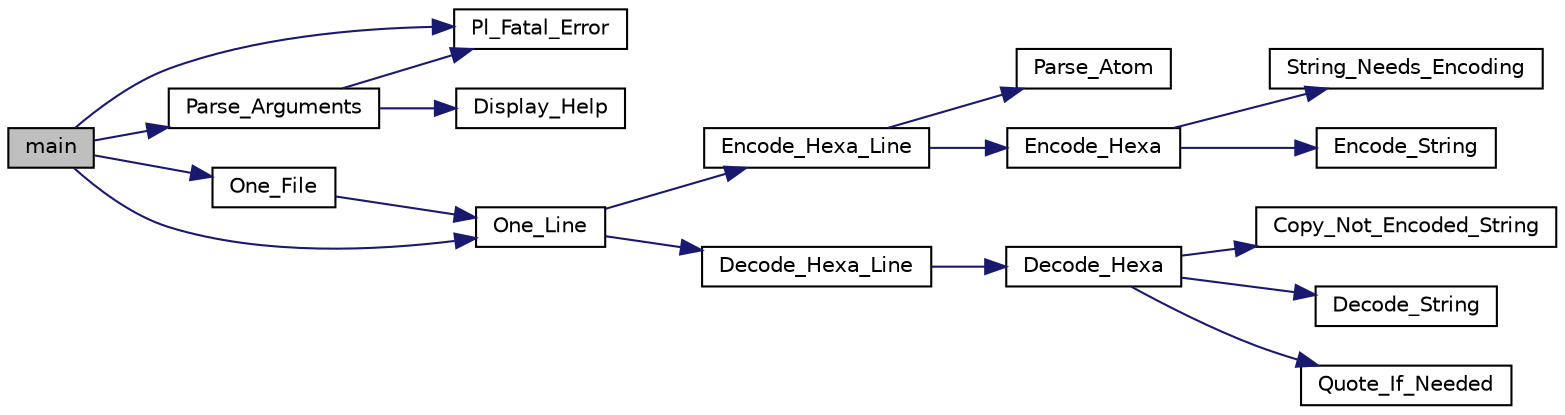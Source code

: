 digraph "main"
{
  edge [fontname="Helvetica",fontsize="10",labelfontname="Helvetica",labelfontsize="10"];
  node [fontname="Helvetica",fontsize="10",shape=record];
  rankdir="LR";
  Node1 [label="main",height=0.2,width=0.4,color="black", fillcolor="grey75", style="filled", fontcolor="black"];
  Node1 -> Node2 [color="midnightblue",fontsize="10",style="solid",fontname="Helvetica"];
  Node2 [label="Parse_Arguments",height=0.2,width=0.4,color="black", fillcolor="white", style="filled",URL="$hexfilter_8c.html#a7e8dc5deafda75c2015d11b38142d950"];
  Node2 -> Node3 [color="midnightblue",fontsize="10",style="solid",fontname="Helvetica"];
  Node3 [label="Pl_Fatal_Error",height=0.2,width=0.4,color="black", fillcolor="white", style="filled",URL="$hexfilter_8c.html#a190fea7904d7245d4fdc5e9404a07907"];
  Node2 -> Node4 [color="midnightblue",fontsize="10",style="solid",fontname="Helvetica"];
  Node4 [label="Display_Help",height=0.2,width=0.4,color="black", fillcolor="white", style="filled",URL="$hexfilter_8c.html#a9a3f2cfe44184eb0ad845d8d72dc3b41"];
  Node1 -> Node3 [color="midnightblue",fontsize="10",style="solid",fontname="Helvetica"];
  Node1 -> Node5 [color="midnightblue",fontsize="10",style="solid",fontname="Helvetica"];
  Node5 [label="One_File",height=0.2,width=0.4,color="black", fillcolor="white", style="filled",URL="$hexfilter_8c.html#af207728e4d897fe33b560f1eca9cd98a"];
  Node5 -> Node6 [color="midnightblue",fontsize="10",style="solid",fontname="Helvetica"];
  Node6 [label="One_Line",height=0.2,width=0.4,color="black", fillcolor="white", style="filled",URL="$hexfilter_8c.html#a5b4118c0a610b05ac048f499ba62f1fc"];
  Node6 -> Node7 [color="midnightblue",fontsize="10",style="solid",fontname="Helvetica"];
  Node7 [label="Encode_Hexa_Line",height=0.2,width=0.4,color="black", fillcolor="white", style="filled",URL="$decode__hexa_8c.html#ac1bdc1aebcecaa025eef86983e0345aa"];
  Node7 -> Node8 [color="midnightblue",fontsize="10",style="solid",fontname="Helvetica"];
  Node8 [label="Parse_Atom",height=0.2,width=0.4,color="black", fillcolor="white", style="filled",URL="$decode__hexa_8c.html#acd8783daa9bbff9929bb74aa27d219e6"];
  Node7 -> Node9 [color="midnightblue",fontsize="10",style="solid",fontname="Helvetica"];
  Node9 [label="Encode_Hexa",height=0.2,width=0.4,color="black", fillcolor="white", style="filled",URL="$decode__hexa_8c.html#a0aad39c0b4397f86ad4f9b31a906dc98"];
  Node9 -> Node10 [color="midnightblue",fontsize="10",style="solid",fontname="Helvetica"];
  Node10 [label="String_Needs_Encoding",height=0.2,width=0.4,color="black", fillcolor="white", style="filled",URL="$decode__hexa_8c.html#a8a7fa7613a1d5fd2eede3eac2b5c3e14"];
  Node9 -> Node11 [color="midnightblue",fontsize="10",style="solid",fontname="Helvetica"];
  Node11 [label="Encode_String",height=0.2,width=0.4,color="black", fillcolor="white", style="filled",URL="$decode__hexa_8c.html#af030172e978318216d4d40234f0a3287"];
  Node6 -> Node12 [color="midnightblue",fontsize="10",style="solid",fontname="Helvetica"];
  Node12 [label="Decode_Hexa_Line",height=0.2,width=0.4,color="black", fillcolor="white", style="filled",URL="$decode__hexa_8c.html#a557b9e6f8b78d63874887b366cbc35ed"];
  Node12 -> Node13 [color="midnightblue",fontsize="10",style="solid",fontname="Helvetica"];
  Node13 [label="Decode_Hexa",height=0.2,width=0.4,color="black", fillcolor="white", style="filled",URL="$decode__hexa_8c.html#ae547227b9f8687b00400668f4aeae951"];
  Node13 -> Node14 [color="midnightblue",fontsize="10",style="solid",fontname="Helvetica"];
  Node14 [label="Copy_Not_Encoded_String",height=0.2,width=0.4,color="black", fillcolor="white", style="filled",URL="$decode__hexa_8c.html#a6cd498a8932910b95ff7330b6eec3635"];
  Node13 -> Node15 [color="midnightblue",fontsize="10",style="solid",fontname="Helvetica"];
  Node15 [label="Decode_String",height=0.2,width=0.4,color="black", fillcolor="white", style="filled",URL="$decode__hexa_8c.html#afc598f5c3844d4b1f2626a1e9d832502"];
  Node13 -> Node16 [color="midnightblue",fontsize="10",style="solid",fontname="Helvetica"];
  Node16 [label="Quote_If_Needed",height=0.2,width=0.4,color="black", fillcolor="white", style="filled",URL="$decode__hexa_8c.html#a73e82cee47b73949cbe8a0b906f560fe"];
  Node1 -> Node6 [color="midnightblue",fontsize="10",style="solid",fontname="Helvetica"];
}
